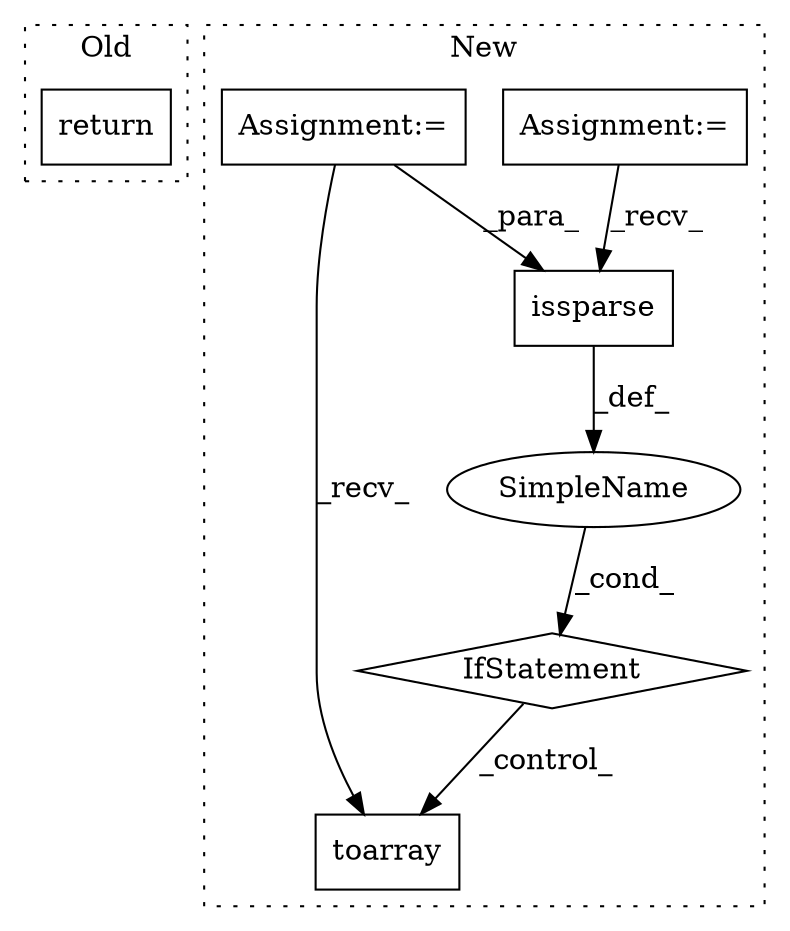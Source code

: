 digraph G {
subgraph cluster0 {
1 [label="return" a="41" s="1952" l="7" shape="box"];
label = "Old";
style="dotted";
}
subgraph cluster1 {
2 [label="toarray" a="32" s="2167" l="9" shape="box"];
3 [label="SimpleName" a="42" s="" l="" shape="ellipse"];
4 [label="IfStatement" a="25" s="2111,2139" l="4,2" shape="diamond"];
5 [label="issparse" a="32" s="2122,2138" l="9,1" shape="box"];
6 [label="Assignment:=" a="7" s="1879" l="6" shape="box"];
7 [label="Assignment:=" a="7" s="2020" l="1" shape="box"];
label = "New";
style="dotted";
}
3 -> 4 [label="_cond_"];
4 -> 2 [label="_control_"];
5 -> 3 [label="_def_"];
6 -> 5 [label="_recv_"];
7 -> 2 [label="_recv_"];
7 -> 5 [label="_para_"];
}